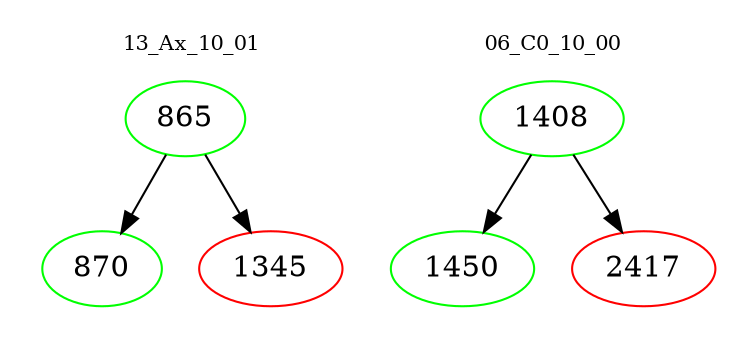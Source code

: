 digraph{
subgraph cluster_0 {
color = white
label = "13_Ax_10_01";
fontsize=10;
T0_865 [label="865", color="green"]
T0_865 -> T0_870 [color="black"]
T0_870 [label="870", color="green"]
T0_865 -> T0_1345 [color="black"]
T0_1345 [label="1345", color="red"]
}
subgraph cluster_1 {
color = white
label = "06_C0_10_00";
fontsize=10;
T1_1408 [label="1408", color="green"]
T1_1408 -> T1_1450 [color="black"]
T1_1450 [label="1450", color="green"]
T1_1408 -> T1_2417 [color="black"]
T1_2417 [label="2417", color="red"]
}
}
